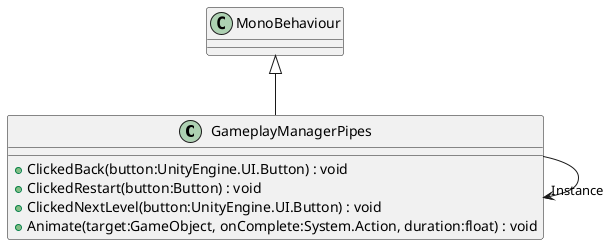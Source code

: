 @startuml
class GameplayManagerPipes {
    + ClickedBack(button:UnityEngine.UI.Button) : void
    + ClickedRestart(button:Button) : void
    + ClickedNextLevel(button:UnityEngine.UI.Button) : void
    + Animate(target:GameObject, onComplete:System.Action, duration:float) : void
}
MonoBehaviour <|-- GameplayManagerPipes
GameplayManagerPipes --> "Instance" GameplayManagerPipes
@enduml
